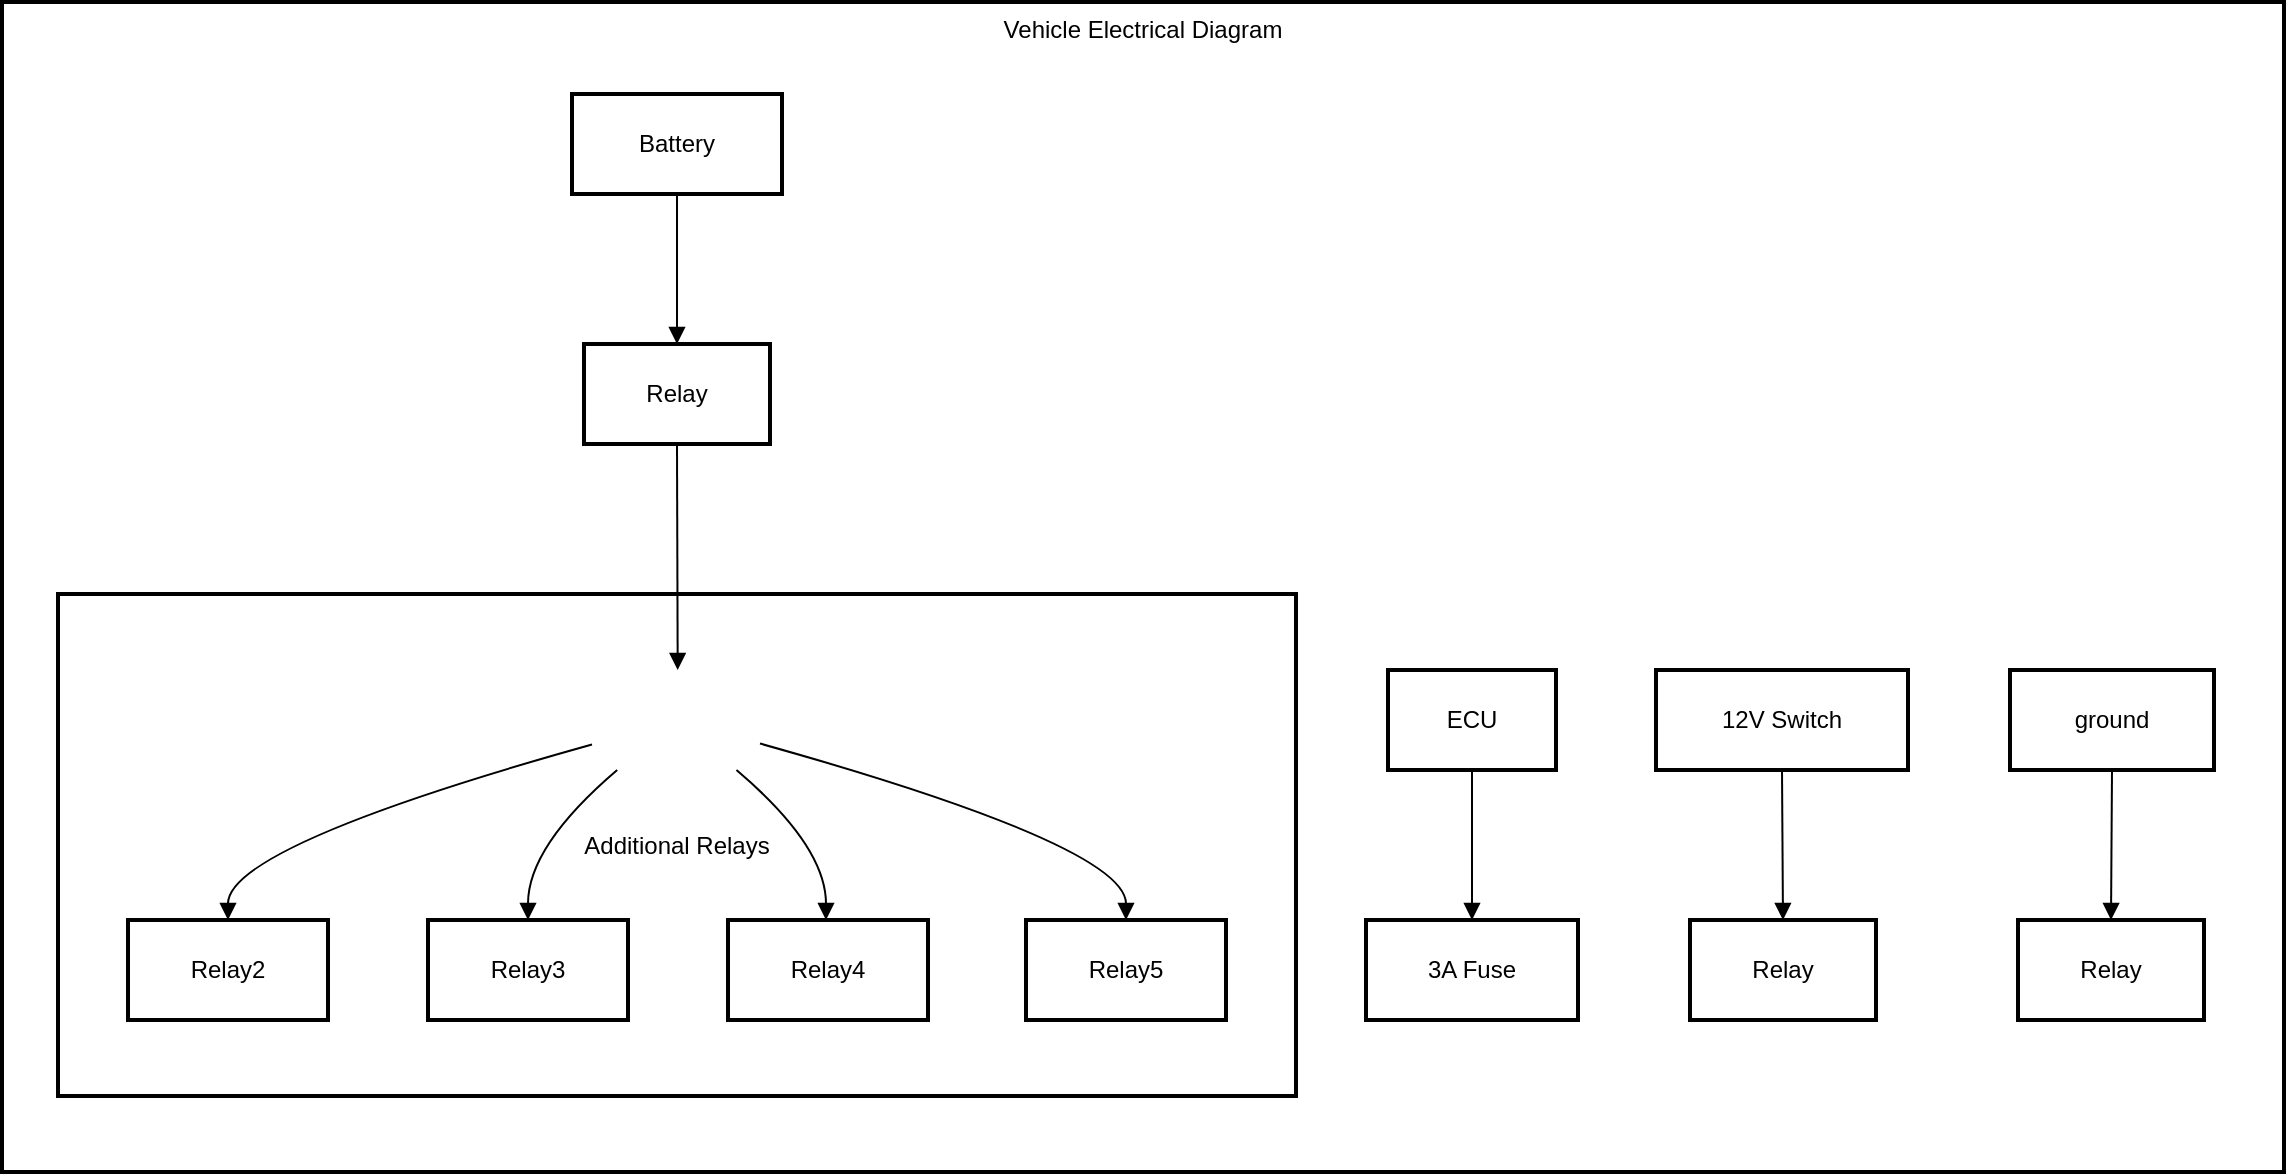 <mxfile version="26.1.0">
  <diagram name="Page-1" id="m12vGgohqYV9GuGGJ1AV">
    <mxGraphModel>
      <root>
        <mxCell id="0" />
        <mxCell id="1" parent="0" />
        <mxCell id="2" value="Vehicle Electrical Diagram" style="whiteSpace=wrap;strokeWidth=2;verticalAlign=top;" vertex="1" parent="1">
          <mxGeometry x="8" y="8" width="1141" height="585" as="geometry" />
        </mxCell>
        <mxCell id="3" value="ECU" style="whiteSpace=wrap;strokeWidth=2;" vertex="1" parent="2">
          <mxGeometry x="295" y="334" width="84" height="50" as="geometry" />
        </mxCell>
        <mxCell id="4" value="Additional Relays" style="whiteSpace=wrap;strokeWidth=2;" vertex="1" parent="2">
          <mxGeometry x="28" y="296" width="619" height="251" as="geometry" />
        </mxCell>
        <mxCell id="5" value="Battery" style="whiteSpace=wrap;strokeWidth=2;" vertex="1" parent="2">
          <mxGeometry x="285" y="46" width="105" height="50" as="geometry" />
        </mxCell>
        <mxCell id="6" value="Relay" style="whiteSpace=wrap;strokeWidth=2;" vertex="1" parent="2">
          <mxGeometry x="291" y="171" width="93" height="50" as="geometry" />
        </mxCell>
        <mxCell id="7" value="ECU" style="whiteSpace=wrap;strokeWidth=2;" vertex="1" parent="2">
          <mxGeometry x="693" y="334" width="84" height="50" as="geometry" />
        </mxCell>
        <mxCell id="8" value="3A Fuse" style="whiteSpace=wrap;strokeWidth=2;" vertex="1" parent="2">
          <mxGeometry x="682" y="459" width="106" height="50" as="geometry" />
        </mxCell>
        <mxCell id="9" value="12V Switch" style="whiteSpace=wrap;strokeWidth=2;" vertex="1" parent="2">
          <mxGeometry x="827" y="334" width="126" height="50" as="geometry" />
        </mxCell>
        <mxCell id="10" value="Relay" style="whiteSpace=wrap;strokeWidth=2;" vertex="1" parent="2">
          <mxGeometry x="844" y="459" width="93" height="50" as="geometry" />
        </mxCell>
        <mxCell id="11" value="ground" style="whiteSpace=wrap;strokeWidth=2;" vertex="1" parent="2">
          <mxGeometry x="1004" y="334" width="102" height="50" as="geometry" />
        </mxCell>
        <mxCell id="12" value="Relay" style="whiteSpace=wrap;strokeWidth=2;" vertex="1" parent="2">
          <mxGeometry x="1008" y="459" width="93" height="50" as="geometry" />
        </mxCell>
        <mxCell id="13" value="Relay2" style="whiteSpace=wrap;strokeWidth=2;" vertex="1" parent="2">
          <mxGeometry x="63" y="459" width="100" height="50" as="geometry" />
        </mxCell>
        <mxCell id="14" value="Relay3" style="whiteSpace=wrap;strokeWidth=2;" vertex="1" parent="2">
          <mxGeometry x="213" y="459" width="100" height="50" as="geometry" />
        </mxCell>
        <mxCell id="15" value="Relay4" style="whiteSpace=wrap;strokeWidth=2;" vertex="1" parent="2">
          <mxGeometry x="363" y="459" width="100" height="50" as="geometry" />
        </mxCell>
        <mxCell id="16" value="Relay5" style="whiteSpace=wrap;strokeWidth=2;" vertex="1" parent="2">
          <mxGeometry x="512" y="459" width="100" height="50" as="geometry" />
        </mxCell>
        <mxCell id="17" value="" style="curved=1;startArrow=none;endArrow=block;exitX=0.5;exitY=1;entryX=0.5;entryY=0;" edge="1" parent="2" source="5" target="6">
          <mxGeometry relative="1" as="geometry">
            <Array as="points" />
          </mxGeometry>
        </mxCell>
        <mxCell id="18" value="" style="curved=1;startArrow=none;endArrow=block;exitX=0.5;exitY=1.01;entryX=0.51;entryY=0;" edge="1" parent="2" source="6" target="3">
          <mxGeometry relative="1" as="geometry">
            <Array as="points" />
          </mxGeometry>
        </mxCell>
        <mxCell id="19" value="" style="curved=1;startArrow=none;endArrow=block;exitX=0.5;exitY=1;entryX=0.5;entryY=0;" edge="1" parent="2" source="7" target="8">
          <mxGeometry relative="1" as="geometry">
            <Array as="points" />
          </mxGeometry>
        </mxCell>
        <mxCell id="20" value="" style="curved=1;startArrow=none;endArrow=block;exitX=0.5;exitY=1;entryX=0.5;entryY=0;" edge="1" parent="2" source="9" target="10">
          <mxGeometry relative="1" as="geometry">
            <Array as="points" />
          </mxGeometry>
        </mxCell>
        <mxCell id="21" value="" style="curved=1;startArrow=none;endArrow=block;exitX=0.5;exitY=1;entryX=0.5;entryY=0;" edge="1" parent="2" source="11" target="12">
          <mxGeometry relative="1" as="geometry">
            <Array as="points" />
          </mxGeometry>
        </mxCell>
        <mxCell id="22" value="" style="curved=1;startArrow=none;endArrow=block;exitX=0.01;exitY=0.74;entryX=0.5;entryY=0;" edge="1" parent="2" source="3" target="13">
          <mxGeometry relative="1" as="geometry">
            <Array as="points">
              <mxPoint x="113" y="422" />
            </Array>
          </mxGeometry>
        </mxCell>
        <mxCell id="23" value="" style="curved=1;startArrow=none;endArrow=block;exitX=0.15;exitY=1;entryX=0.5;entryY=0;" edge="1" parent="2" source="3" target="14">
          <mxGeometry relative="1" as="geometry">
            <Array as="points">
              <mxPoint x="263" y="422" />
            </Array>
          </mxGeometry>
        </mxCell>
        <mxCell id="24" value="" style="curved=1;startArrow=none;endArrow=block;exitX=0.86;exitY=1;entryX=0.49;entryY=0;" edge="1" parent="2" source="3" target="15">
          <mxGeometry relative="1" as="geometry">
            <Array as="points">
              <mxPoint x="412" y="422" />
            </Array>
          </mxGeometry>
        </mxCell>
        <mxCell id="25" value="" style="curved=1;startArrow=none;endArrow=block;exitX=1.01;exitY=0.74;entryX=0.5;entryY=0;" edge="1" parent="2" source="3" target="16">
          <mxGeometry relative="1" as="geometry">
            <Array as="points">
              <mxPoint x="562" y="422" />
            </Array>
          </mxGeometry>
        </mxCell>
      </root>
    </mxGraphModel>
  </diagram>
</mxfile>
